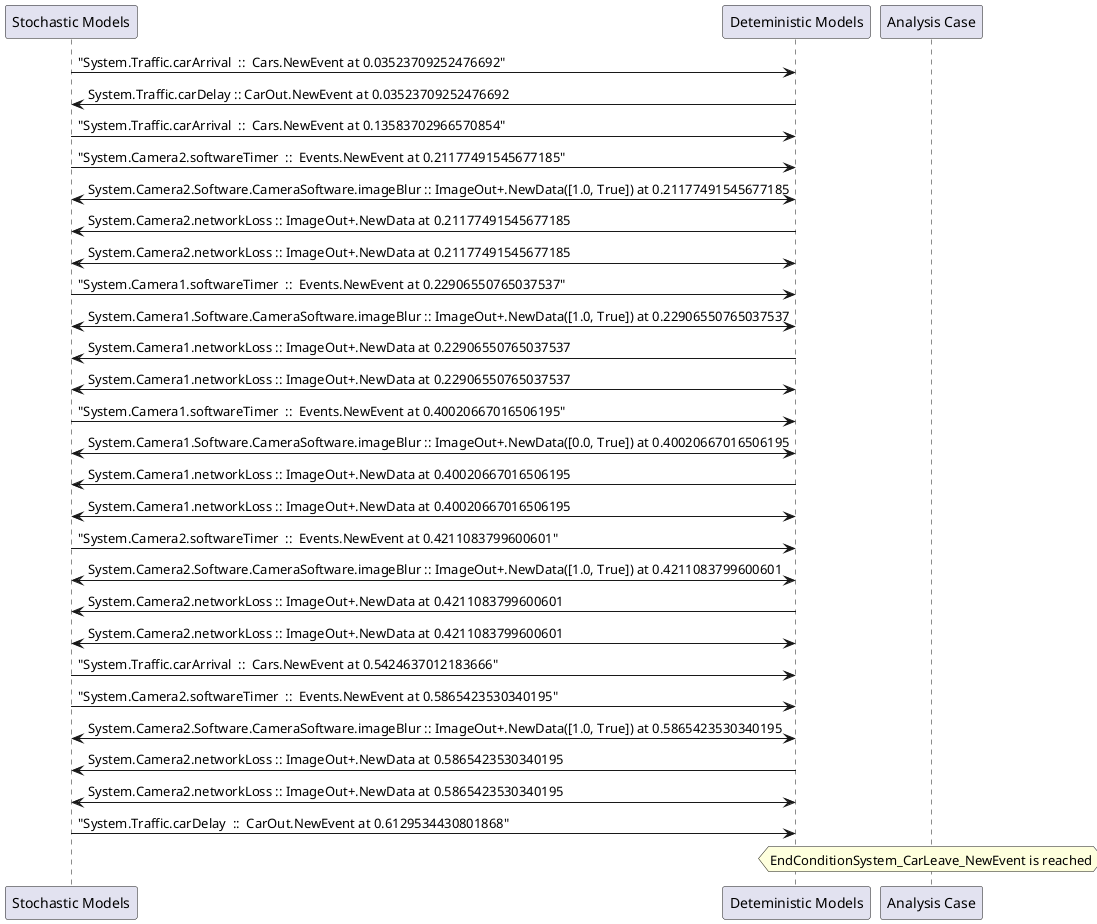 
	@startuml
	participant "Stochastic Models" as stochmodel
	participant "Deteministic Models" as detmodel
	participant "Analysis Case" as analysis
	{40352_stop} stochmodel -> detmodel : "System.Traffic.carArrival  ::  Cars.NewEvent at 0.03523709252476692"
{40363_start} detmodel -> stochmodel : System.Traffic.carDelay :: CarOut.NewEvent at 0.03523709252476692
{40353_stop} stochmodel -> detmodel : "System.Traffic.carArrival  ::  Cars.NewEvent at 0.13583702966570854"
{40336_stop} stochmodel -> detmodel : "System.Camera2.softwareTimer  ::  Events.NewEvent at 0.21177491545677185"
detmodel <-> stochmodel : System.Camera2.Software.CameraSoftware.imageBlur :: ImageOut+.NewData([1.0, True]) at 0.21177491545677185
detmodel -> stochmodel : System.Camera2.networkLoss :: ImageOut+.NewData at 0.21177491545677185
detmodel <-> stochmodel : System.Camera2.networkLoss :: ImageOut+.NewData at 0.21177491545677185
{40321_stop} stochmodel -> detmodel : "System.Camera1.softwareTimer  ::  Events.NewEvent at 0.22906550765037537"
detmodel <-> stochmodel : System.Camera1.Software.CameraSoftware.imageBlur :: ImageOut+.NewData([1.0, True]) at 0.22906550765037537
detmodel -> stochmodel : System.Camera1.networkLoss :: ImageOut+.NewData at 0.22906550765037537
detmodel <-> stochmodel : System.Camera1.networkLoss :: ImageOut+.NewData at 0.22906550765037537
{40322_stop} stochmodel -> detmodel : "System.Camera1.softwareTimer  ::  Events.NewEvent at 0.40020667016506195"
detmodel <-> stochmodel : System.Camera1.Software.CameraSoftware.imageBlur :: ImageOut+.NewData([0.0, True]) at 0.40020667016506195
detmodel -> stochmodel : System.Camera1.networkLoss :: ImageOut+.NewData at 0.40020667016506195
detmodel <-> stochmodel : System.Camera1.networkLoss :: ImageOut+.NewData at 0.40020667016506195
{40337_stop} stochmodel -> detmodel : "System.Camera2.softwareTimer  ::  Events.NewEvent at 0.4211083799600601"
detmodel <-> stochmodel : System.Camera2.Software.CameraSoftware.imageBlur :: ImageOut+.NewData([1.0, True]) at 0.4211083799600601
detmodel -> stochmodel : System.Camera2.networkLoss :: ImageOut+.NewData at 0.4211083799600601
detmodel <-> stochmodel : System.Camera2.networkLoss :: ImageOut+.NewData at 0.4211083799600601
{40354_stop} stochmodel -> detmodel : "System.Traffic.carArrival  ::  Cars.NewEvent at 0.5424637012183666"
{40338_stop} stochmodel -> detmodel : "System.Camera2.softwareTimer  ::  Events.NewEvent at 0.5865423530340195"
detmodel <-> stochmodel : System.Camera2.Software.CameraSoftware.imageBlur :: ImageOut+.NewData([1.0, True]) at 0.5865423530340195
detmodel -> stochmodel : System.Camera2.networkLoss :: ImageOut+.NewData at 0.5865423530340195
detmodel <-> stochmodel : System.Camera2.networkLoss :: ImageOut+.NewData at 0.5865423530340195
{40363_stop} stochmodel -> detmodel : "System.Traffic.carDelay  ::  CarOut.NewEvent at 0.6129534430801868"
{40363_start} <-> {40363_stop} : delay
hnote over analysis 
EndConditionSystem_CarLeave_NewEvent is reached
endnote
@enduml